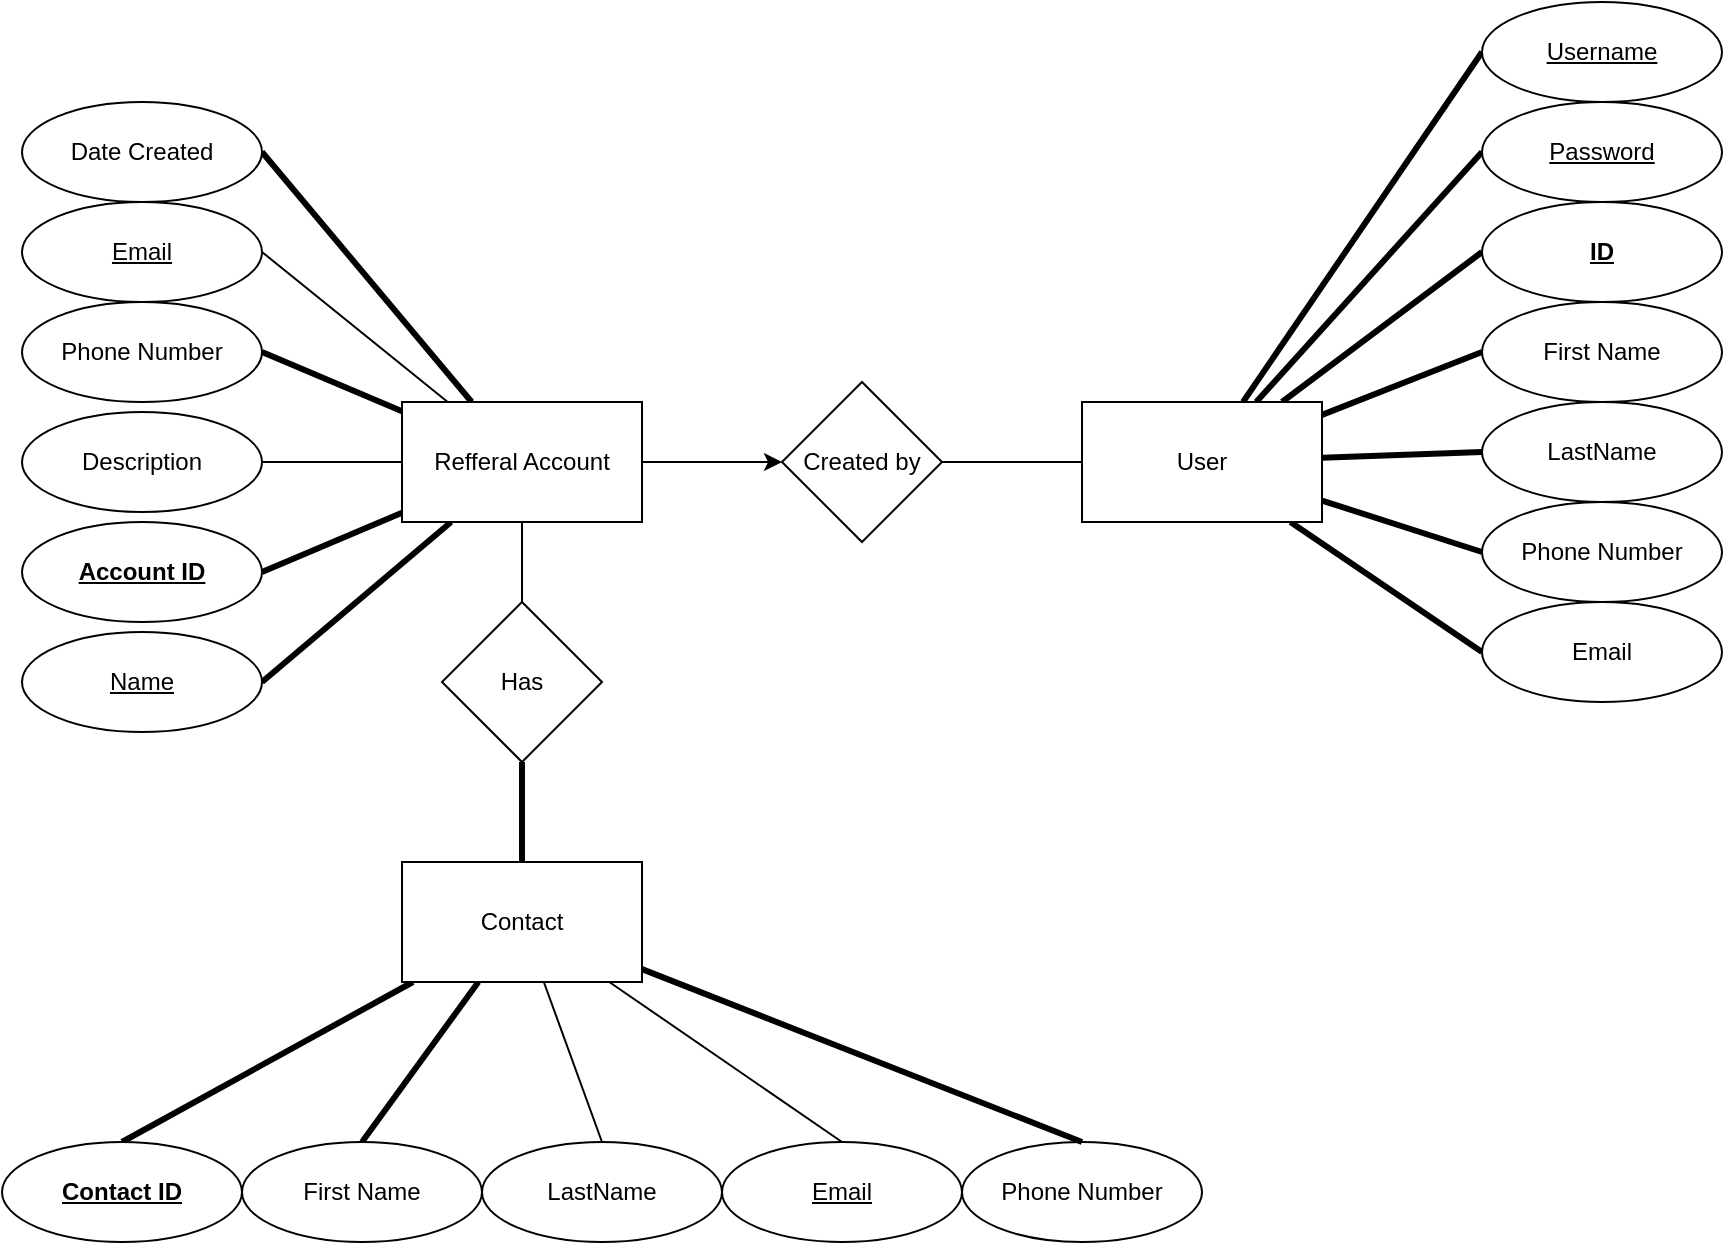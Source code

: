 <mxfile>
    <diagram id="jZRIp8emqjoX4iQWTytJ" name="Page-1">
        <mxGraphModel dx="1234" dy="944" grid="1" gridSize="10" guides="1" tooltips="1" connect="1" arrows="1" fold="1" page="1" pageScale="1" pageWidth="850" pageHeight="1100" math="0" shadow="0">
            <root>
                <mxCell id="0"/>
                <mxCell id="1" parent="0"/>
                <mxCell id="20" style="edgeStyle=none;html=1;entryX=1;entryY=0.5;entryDx=0;entryDy=0;endArrow=none;endFill=0;strokeWidth=3;" edge="1" parent="1" source="2" target="8">
                    <mxGeometry relative="1" as="geometry"/>
                </mxCell>
                <mxCell id="21" style="edgeStyle=none;html=1;entryX=1;entryY=0.5;entryDx=0;entryDy=0;endArrow=none;endFill=0;" edge="1" parent="1" source="2" target="7">
                    <mxGeometry relative="1" as="geometry"/>
                </mxCell>
                <mxCell id="22" style="edgeStyle=none;html=1;entryX=1;entryY=0.5;entryDx=0;entryDy=0;endArrow=none;endFill=0;strokeWidth=3;" edge="1" parent="1" source="2" target="5">
                    <mxGeometry relative="1" as="geometry"/>
                </mxCell>
                <mxCell id="23" style="edgeStyle=none;html=1;entryX=1;entryY=0.5;entryDx=0;entryDy=0;endArrow=none;endFill=0;" edge="1" parent="1" source="2" target="18">
                    <mxGeometry relative="1" as="geometry"/>
                </mxCell>
                <mxCell id="24" style="edgeStyle=none;html=1;entryX=1;entryY=0.5;entryDx=0;entryDy=0;endArrow=none;endFill=0;strokeWidth=3;" edge="1" parent="1" source="2" target="6">
                    <mxGeometry relative="1" as="geometry"/>
                </mxCell>
                <mxCell id="25" style="edgeStyle=none;html=1;entryX=1;entryY=0.5;entryDx=0;entryDy=0;endArrow=none;endFill=0;strokeWidth=3;" edge="1" parent="1" source="2" target="4">
                    <mxGeometry relative="1" as="geometry"/>
                </mxCell>
                <mxCell id="45" value="" style="edgeStyle=none;html=1;endArrow=none;endFill=0;strokeWidth=1;" edge="1" parent="1" source="2" target="19">
                    <mxGeometry relative="1" as="geometry"/>
                </mxCell>
                <mxCell id="2" value="Refferal Account" style="rounded=0;whiteSpace=wrap;html=1;" parent="1" vertex="1">
                    <mxGeometry x="230" y="300" width="120" height="60" as="geometry"/>
                </mxCell>
                <mxCell id="31" style="edgeStyle=none;html=1;entryX=0;entryY=0.5;entryDx=0;entryDy=0;endArrow=none;endFill=0;strokeWidth=3;" edge="1" parent="1" source="3" target="9">
                    <mxGeometry relative="1" as="geometry"/>
                </mxCell>
                <mxCell id="32" style="edgeStyle=none;html=1;entryX=0;entryY=0.5;entryDx=0;entryDy=0;endArrow=none;endFill=0;strokeWidth=3;" edge="1" parent="1" source="3" target="10">
                    <mxGeometry relative="1" as="geometry"/>
                </mxCell>
                <mxCell id="33" style="edgeStyle=none;html=1;entryX=0;entryY=0.5;entryDx=0;entryDy=0;endArrow=none;endFill=0;strokeWidth=3;" edge="1" parent="1" source="3" target="11">
                    <mxGeometry relative="1" as="geometry"/>
                </mxCell>
                <mxCell id="34" style="edgeStyle=none;html=1;entryX=0;entryY=0.5;entryDx=0;entryDy=0;endArrow=none;endFill=0;strokeWidth=3;" edge="1" parent="1" source="3" target="29">
                    <mxGeometry relative="1" as="geometry"/>
                </mxCell>
                <mxCell id="35" style="edgeStyle=none;html=1;entryX=0;entryY=0.5;entryDx=0;entryDy=0;endArrow=none;endFill=0;strokeWidth=3;" edge="1" parent="1" source="3" target="30">
                    <mxGeometry relative="1" as="geometry"/>
                </mxCell>
                <mxCell id="43" style="edgeStyle=none;html=1;entryX=0;entryY=0.5;entryDx=0;entryDy=0;endArrow=none;endFill=0;strokeWidth=3;" edge="1" parent="1" source="3" target="41">
                    <mxGeometry relative="1" as="geometry"/>
                </mxCell>
                <mxCell id="44" style="edgeStyle=none;html=1;entryX=0;entryY=0.5;entryDx=0;entryDy=0;endArrow=none;endFill=0;strokeWidth=3;" edge="1" parent="1" source="3" target="42">
                    <mxGeometry relative="1" as="geometry"/>
                </mxCell>
                <mxCell id="3" value="User" style="rounded=0;whiteSpace=wrap;html=1;" parent="1" vertex="1">
                    <mxGeometry x="570" y="300" width="120" height="60" as="geometry"/>
                </mxCell>
                <mxCell id="4" value="&lt;u&gt;Name&lt;/u&gt;" style="ellipse;whiteSpace=wrap;html=1;" parent="1" vertex="1">
                    <mxGeometry x="40" y="415" width="120" height="50" as="geometry"/>
                </mxCell>
                <mxCell id="5" value="Phone Number" style="ellipse;whiteSpace=wrap;html=1;" parent="1" vertex="1">
                    <mxGeometry x="40" y="250" width="120" height="50" as="geometry"/>
                </mxCell>
                <mxCell id="6" value="&lt;u&gt;&lt;b&gt;Account ID&lt;/b&gt;&lt;/u&gt;" style="ellipse;whiteSpace=wrap;html=1;" parent="1" vertex="1">
                    <mxGeometry x="40" y="360" width="120" height="50" as="geometry"/>
                </mxCell>
                <mxCell id="7" value="&lt;u&gt;Email&lt;/u&gt;" style="ellipse;whiteSpace=wrap;html=1;" parent="1" vertex="1">
                    <mxGeometry x="40" y="200" width="120" height="50" as="geometry"/>
                </mxCell>
                <mxCell id="8" value="Date Created" style="ellipse;whiteSpace=wrap;html=1;" parent="1" vertex="1">
                    <mxGeometry x="40" y="150" width="120" height="50" as="geometry"/>
                </mxCell>
                <mxCell id="9" value="&lt;b&gt;&lt;u&gt;ID&lt;/u&gt;&lt;/b&gt;" style="ellipse;whiteSpace=wrap;html=1;" parent="1" vertex="1">
                    <mxGeometry x="770" y="200" width="120" height="50" as="geometry"/>
                </mxCell>
                <mxCell id="10" value="First Name" style="ellipse;whiteSpace=wrap;html=1;" parent="1" vertex="1">
                    <mxGeometry x="770" y="250" width="120" height="50" as="geometry"/>
                </mxCell>
                <mxCell id="11" value="LastName" style="ellipse;whiteSpace=wrap;html=1;" parent="1" vertex="1">
                    <mxGeometry x="770" y="300" width="120" height="50" as="geometry"/>
                </mxCell>
                <mxCell id="12" value="Phone Number" style="ellipse;whiteSpace=wrap;html=1;" parent="1" vertex="1">
                    <mxGeometry x="510" y="670" width="120" height="50" as="geometry"/>
                </mxCell>
                <mxCell id="13" value="&lt;u&gt;Email&lt;/u&gt;" style="ellipse;whiteSpace=wrap;html=1;" parent="1" vertex="1">
                    <mxGeometry x="390" y="670" width="120" height="50" as="geometry"/>
                </mxCell>
                <mxCell id="15" value="" style="edgeStyle=none;html=1;endArrow=none;endFill=0;startArrow=classic;startFill=1;" parent="1" source="14" target="2" edge="1">
                    <mxGeometry relative="1" as="geometry"/>
                </mxCell>
                <mxCell id="16" value="" style="edgeStyle=none;html=1;endArrow=none;endFill=0;startArrow=none;startFill=0;" parent="1" source="14" target="3" edge="1">
                    <mxGeometry relative="1" as="geometry"/>
                </mxCell>
                <mxCell id="14" value="Created by" style="rhombus;whiteSpace=wrap;html=1;" parent="1" vertex="1">
                    <mxGeometry x="420" y="290" width="80" height="80" as="geometry"/>
                </mxCell>
                <mxCell id="36" style="edgeStyle=none;html=1;entryX=0.5;entryY=0;entryDx=0;entryDy=0;endArrow=none;endFill=0;strokeWidth=3;" edge="1" parent="1" source="17" target="28">
                    <mxGeometry relative="1" as="geometry"/>
                </mxCell>
                <mxCell id="37" style="edgeStyle=none;html=1;entryX=0.5;entryY=0;entryDx=0;entryDy=0;endArrow=none;endFill=0;strokeWidth=3;" edge="1" parent="1" source="17" target="26">
                    <mxGeometry relative="1" as="geometry"/>
                </mxCell>
                <mxCell id="38" style="edgeStyle=none;html=1;entryX=0.5;entryY=0;entryDx=0;entryDy=0;endArrow=none;endFill=0;strokeWidth=1;" edge="1" parent="1" source="17" target="27">
                    <mxGeometry relative="1" as="geometry"/>
                </mxCell>
                <mxCell id="39" style="edgeStyle=none;html=1;entryX=0.5;entryY=0;entryDx=0;entryDy=0;endArrow=none;endFill=0;strokeWidth=1;" edge="1" parent="1" source="17" target="13">
                    <mxGeometry relative="1" as="geometry"/>
                </mxCell>
                <mxCell id="40" style="edgeStyle=none;html=1;entryX=0.5;entryY=0;entryDx=0;entryDy=0;endArrow=none;endFill=0;strokeWidth=3;" edge="1" parent="1" source="17" target="12">
                    <mxGeometry relative="1" as="geometry"/>
                </mxCell>
                <mxCell id="17" value="Contact" style="rounded=0;whiteSpace=wrap;html=1;" parent="1" vertex="1">
                    <mxGeometry x="230" y="530" width="120" height="60" as="geometry"/>
                </mxCell>
                <mxCell id="18" value="Description" style="ellipse;whiteSpace=wrap;html=1;" parent="1" vertex="1">
                    <mxGeometry x="40" y="305" width="120" height="50" as="geometry"/>
                </mxCell>
                <mxCell id="46" value="" style="edgeStyle=none;html=1;endArrow=none;endFill=0;strokeWidth=3;" edge="1" parent="1" source="19" target="17">
                    <mxGeometry relative="1" as="geometry"/>
                </mxCell>
                <mxCell id="19" value="Has" style="rhombus;whiteSpace=wrap;html=1;" vertex="1" parent="1">
                    <mxGeometry x="250" y="400" width="80" height="80" as="geometry"/>
                </mxCell>
                <mxCell id="26" value="First Name" style="ellipse;whiteSpace=wrap;html=1;" vertex="1" parent="1">
                    <mxGeometry x="150" y="670" width="120" height="50" as="geometry"/>
                </mxCell>
                <mxCell id="27" value="LastName" style="ellipse;whiteSpace=wrap;html=1;" vertex="1" parent="1">
                    <mxGeometry x="270" y="670" width="120" height="50" as="geometry"/>
                </mxCell>
                <mxCell id="28" value="&lt;u&gt;&lt;b&gt;Contact ID&lt;/b&gt;&lt;/u&gt;" style="ellipse;whiteSpace=wrap;html=1;" vertex="1" parent="1">
                    <mxGeometry x="30" y="670" width="120" height="50" as="geometry"/>
                </mxCell>
                <mxCell id="29" value="Phone Number" style="ellipse;whiteSpace=wrap;html=1;" vertex="1" parent="1">
                    <mxGeometry x="770" y="350" width="120" height="50" as="geometry"/>
                </mxCell>
                <mxCell id="30" value="Email" style="ellipse;whiteSpace=wrap;html=1;" vertex="1" parent="1">
                    <mxGeometry x="770" y="400" width="120" height="50" as="geometry"/>
                </mxCell>
                <mxCell id="41" value="&lt;u&gt;Password&lt;/u&gt;" style="ellipse;whiteSpace=wrap;html=1;" vertex="1" parent="1">
                    <mxGeometry x="770" y="150" width="120" height="50" as="geometry"/>
                </mxCell>
                <mxCell id="42" value="&lt;u&gt;Username&lt;/u&gt;" style="ellipse;whiteSpace=wrap;html=1;" vertex="1" parent="1">
                    <mxGeometry x="770" y="100" width="120" height="50" as="geometry"/>
                </mxCell>
            </root>
        </mxGraphModel>
    </diagram>
</mxfile>